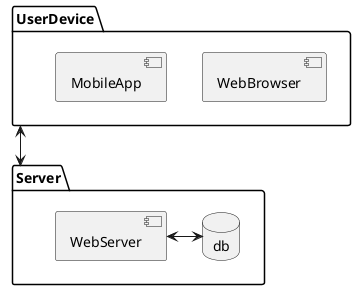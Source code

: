 @startuml
package UserDevice {
    component WebBrowser
    component MobileApp
}

package Server {
    component WebServer
    database db
}

UserDevice <-down-> Server
WebServer <-right-> db

@enduml